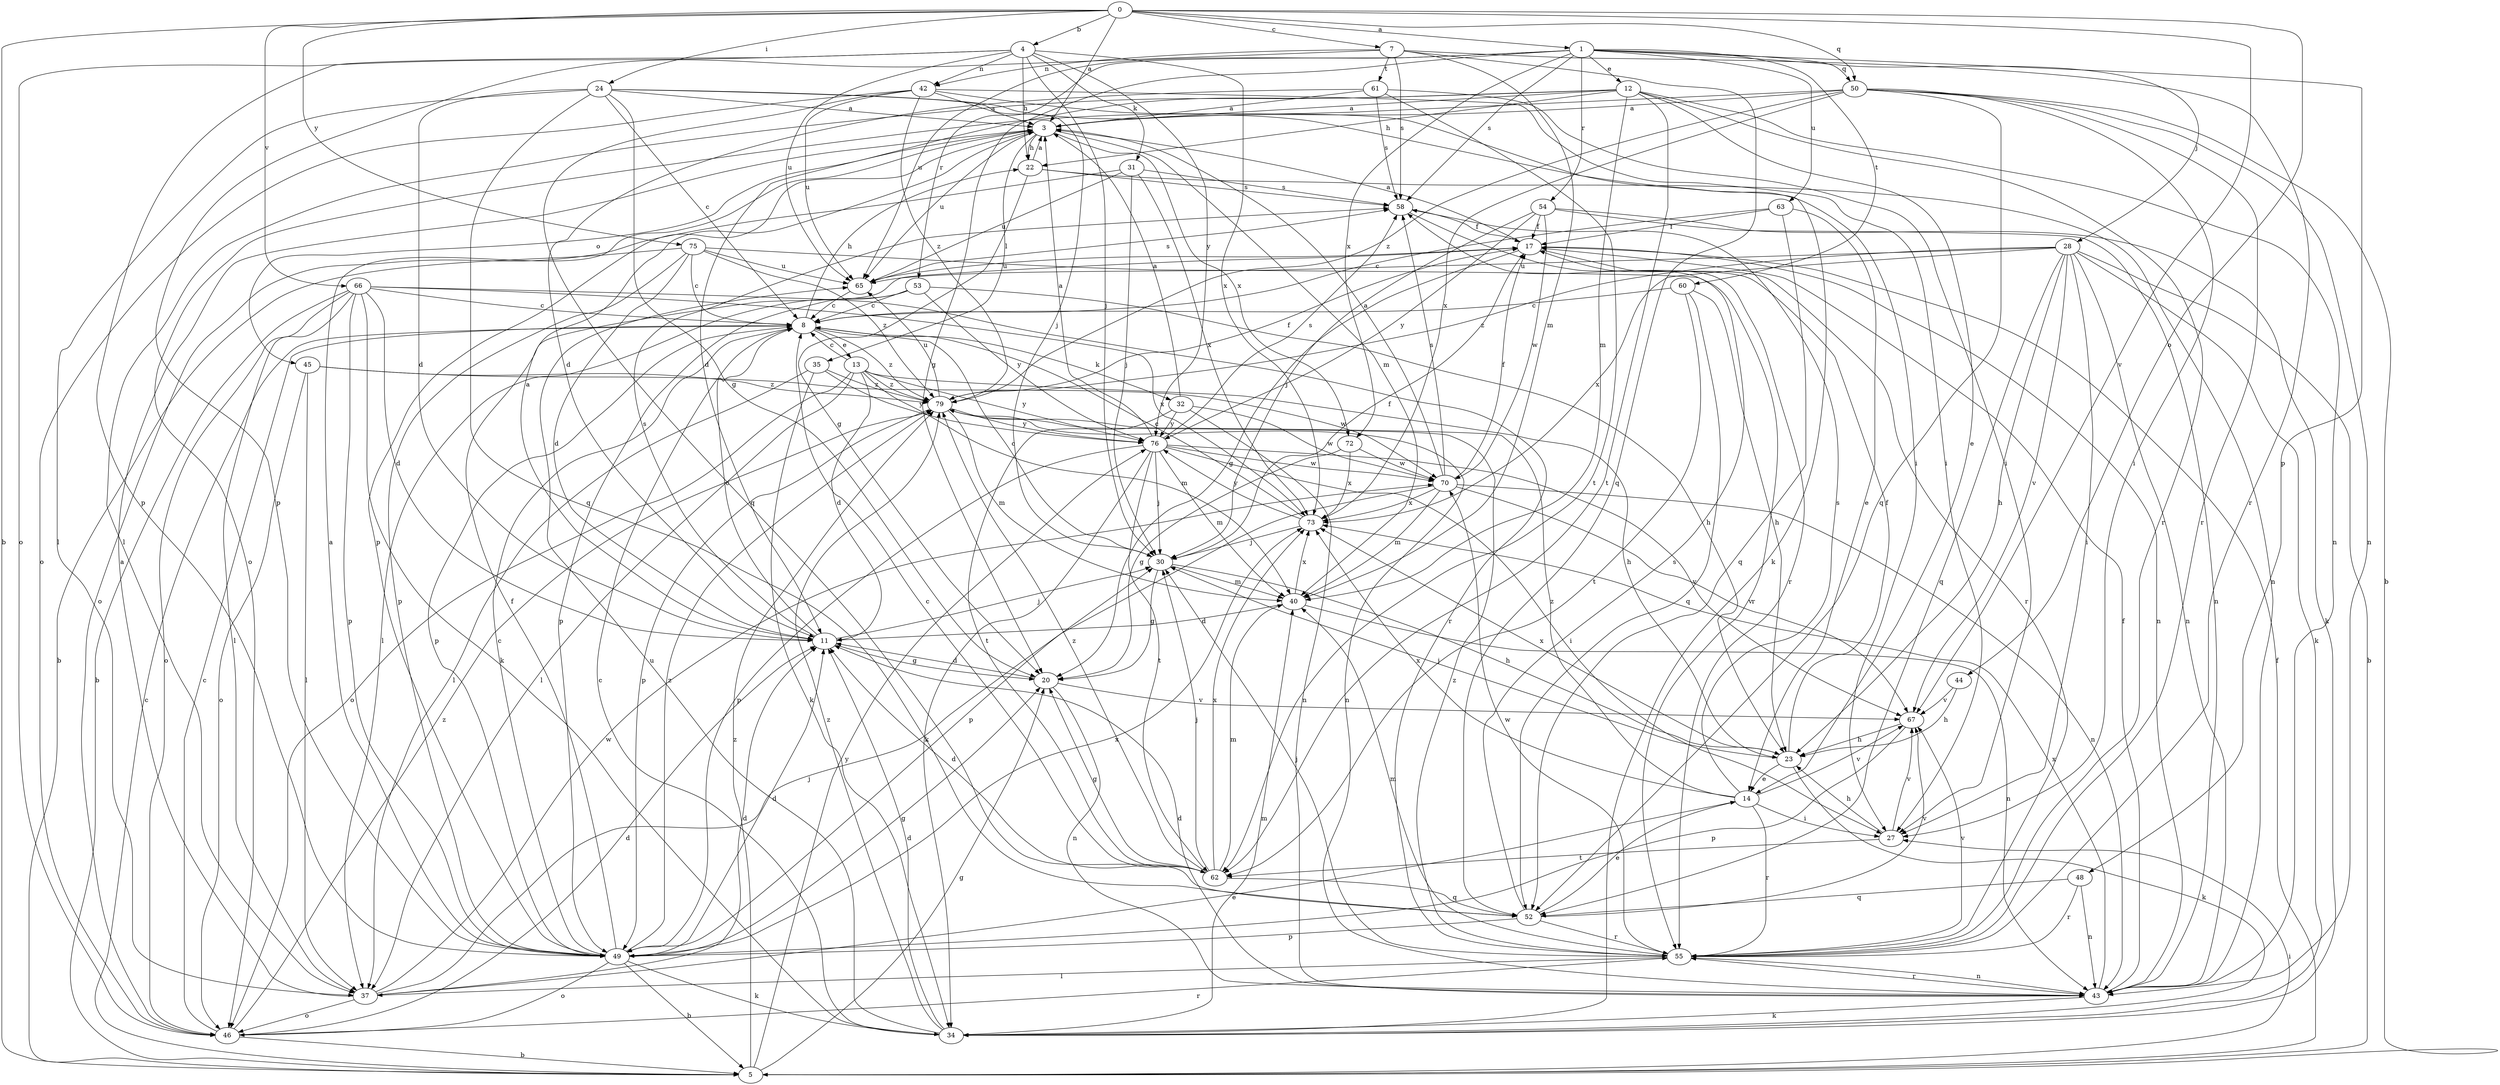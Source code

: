 strict digraph  {
0;
1;
3;
4;
5;
7;
8;
11;
12;
13;
14;
17;
20;
22;
23;
24;
27;
28;
30;
31;
32;
34;
35;
37;
40;
42;
43;
44;
45;
46;
48;
49;
50;
52;
53;
54;
55;
58;
60;
61;
62;
63;
65;
66;
67;
70;
72;
73;
75;
76;
79;
0 -> 1  [label=a];
0 -> 3  [label=a];
0 -> 4  [label=b];
0 -> 5  [label=b];
0 -> 7  [label=c];
0 -> 24  [label=i];
0 -> 44  [label=o];
0 -> 50  [label=q];
0 -> 66  [label=v];
0 -> 67  [label=v];
0 -> 75  [label=y];
1 -> 12  [label=e];
1 -> 20  [label=g];
1 -> 28  [label=j];
1 -> 48  [label=p];
1 -> 50  [label=q];
1 -> 53  [label=r];
1 -> 54  [label=r];
1 -> 58  [label=s];
1 -> 60  [label=t];
1 -> 63  [label=u];
1 -> 65  [label=u];
1 -> 72  [label=x];
3 -> 22  [label=h];
3 -> 35  [label=l];
3 -> 40  [label=m];
3 -> 45  [label=o];
3 -> 49  [label=p];
3 -> 65  [label=u];
3 -> 72  [label=x];
4 -> 22  [label=h];
4 -> 30  [label=j];
4 -> 31  [label=k];
4 -> 42  [label=n];
4 -> 46  [label=o];
4 -> 49  [label=p];
4 -> 65  [label=u];
4 -> 73  [label=x];
4 -> 76  [label=y];
5 -> 8  [label=c];
5 -> 17  [label=f];
5 -> 20  [label=g];
5 -> 27  [label=i];
5 -> 76  [label=y];
5 -> 79  [label=z];
7 -> 40  [label=m];
7 -> 42  [label=n];
7 -> 49  [label=p];
7 -> 52  [label=q];
7 -> 55  [label=r];
7 -> 58  [label=s];
7 -> 61  [label=t];
8 -> 13  [label=e];
8 -> 22  [label=h];
8 -> 32  [label=k];
8 -> 49  [label=p];
8 -> 79  [label=z];
11 -> 3  [label=a];
11 -> 8  [label=c];
11 -> 20  [label=g];
11 -> 30  [label=j];
11 -> 58  [label=s];
12 -> 3  [label=a];
12 -> 11  [label=d];
12 -> 14  [label=e];
12 -> 22  [label=h];
12 -> 37  [label=l];
12 -> 40  [label=m];
12 -> 43  [label=n];
12 -> 55  [label=r];
12 -> 62  [label=t];
13 -> 8  [label=c];
13 -> 11  [label=d];
13 -> 23  [label=h];
13 -> 37  [label=l];
13 -> 40  [label=m];
13 -> 46  [label=o];
13 -> 76  [label=y];
13 -> 79  [label=z];
14 -> 27  [label=i];
14 -> 55  [label=r];
14 -> 58  [label=s];
14 -> 67  [label=v];
14 -> 73  [label=x];
14 -> 79  [label=z];
17 -> 3  [label=a];
17 -> 20  [label=g];
17 -> 43  [label=n];
17 -> 55  [label=r];
17 -> 65  [label=u];
20 -> 11  [label=d];
20 -> 43  [label=n];
20 -> 67  [label=v];
22 -> 3  [label=a];
22 -> 20  [label=g];
22 -> 43  [label=n];
22 -> 58  [label=s];
23 -> 14  [label=e];
23 -> 17  [label=f];
23 -> 30  [label=j];
23 -> 34  [label=k];
23 -> 73  [label=x];
24 -> 3  [label=a];
24 -> 8  [label=c];
24 -> 11  [label=d];
24 -> 20  [label=g];
24 -> 27  [label=i];
24 -> 30  [label=j];
24 -> 37  [label=l];
24 -> 52  [label=q];
27 -> 23  [label=h];
27 -> 62  [label=t];
27 -> 67  [label=v];
28 -> 5  [label=b];
28 -> 23  [label=h];
28 -> 27  [label=i];
28 -> 34  [label=k];
28 -> 43  [label=n];
28 -> 52  [label=q];
28 -> 65  [label=u];
28 -> 67  [label=v];
28 -> 73  [label=x];
28 -> 79  [label=z];
30 -> 8  [label=c];
30 -> 17  [label=f];
30 -> 20  [label=g];
30 -> 23  [label=h];
30 -> 40  [label=m];
31 -> 30  [label=j];
31 -> 46  [label=o];
31 -> 58  [label=s];
31 -> 65  [label=u];
31 -> 73  [label=x];
32 -> 3  [label=a];
32 -> 43  [label=n];
32 -> 62  [label=t];
32 -> 70  [label=w];
32 -> 76  [label=y];
34 -> 8  [label=c];
34 -> 11  [label=d];
34 -> 40  [label=m];
34 -> 65  [label=u];
34 -> 79  [label=z];
35 -> 34  [label=k];
35 -> 37  [label=l];
35 -> 76  [label=y];
35 -> 79  [label=z];
37 -> 3  [label=a];
37 -> 11  [label=d];
37 -> 14  [label=e];
37 -> 30  [label=j];
37 -> 46  [label=o];
37 -> 70  [label=w];
40 -> 11  [label=d];
40 -> 43  [label=n];
40 -> 73  [label=x];
42 -> 3  [label=a];
42 -> 27  [label=i];
42 -> 34  [label=k];
42 -> 46  [label=o];
42 -> 52  [label=q];
42 -> 65  [label=u];
42 -> 79  [label=z];
43 -> 11  [label=d];
43 -> 17  [label=f];
43 -> 34  [label=k];
43 -> 55  [label=r];
43 -> 73  [label=x];
44 -> 23  [label=h];
44 -> 67  [label=v];
45 -> 37  [label=l];
45 -> 46  [label=o];
45 -> 70  [label=w];
45 -> 79  [label=z];
46 -> 5  [label=b];
46 -> 8  [label=c];
46 -> 11  [label=d];
46 -> 55  [label=r];
46 -> 79  [label=z];
48 -> 43  [label=n];
48 -> 52  [label=q];
48 -> 55  [label=r];
49 -> 3  [label=a];
49 -> 5  [label=b];
49 -> 8  [label=c];
49 -> 11  [label=d];
49 -> 17  [label=f];
49 -> 20  [label=g];
49 -> 34  [label=k];
49 -> 46  [label=o];
49 -> 73  [label=x];
49 -> 79  [label=z];
50 -> 3  [label=a];
50 -> 5  [label=b];
50 -> 27  [label=i];
50 -> 43  [label=n];
50 -> 46  [label=o];
50 -> 52  [label=q];
50 -> 55  [label=r];
50 -> 73  [label=x];
50 -> 79  [label=z];
52 -> 14  [label=e];
52 -> 49  [label=p];
52 -> 55  [label=r];
52 -> 58  [label=s];
52 -> 67  [label=v];
53 -> 8  [label=c];
53 -> 23  [label=h];
53 -> 37  [label=l];
53 -> 49  [label=p];
53 -> 76  [label=y];
54 -> 17  [label=f];
54 -> 30  [label=j];
54 -> 34  [label=k];
54 -> 43  [label=n];
54 -> 70  [label=w];
54 -> 76  [label=y];
55 -> 30  [label=j];
55 -> 37  [label=l];
55 -> 40  [label=m];
55 -> 43  [label=n];
55 -> 67  [label=v];
55 -> 70  [label=w];
55 -> 79  [label=z];
58 -> 17  [label=f];
58 -> 55  [label=r];
60 -> 8  [label=c];
60 -> 23  [label=h];
60 -> 52  [label=q];
60 -> 62  [label=t];
61 -> 3  [label=a];
61 -> 11  [label=d];
61 -> 27  [label=i];
61 -> 58  [label=s];
61 -> 62  [label=t];
62 -> 8  [label=c];
62 -> 11  [label=d];
62 -> 20  [label=g];
62 -> 30  [label=j];
62 -> 40  [label=m];
62 -> 52  [label=q];
62 -> 73  [label=x];
62 -> 79  [label=z];
63 -> 8  [label=c];
63 -> 14  [label=e];
63 -> 17  [label=f];
63 -> 52  [label=q];
65 -> 8  [label=c];
65 -> 58  [label=s];
66 -> 5  [label=b];
66 -> 8  [label=c];
66 -> 11  [label=d];
66 -> 34  [label=k];
66 -> 37  [label=l];
66 -> 46  [label=o];
66 -> 49  [label=p];
66 -> 55  [label=r];
66 -> 73  [label=x];
67 -> 23  [label=h];
67 -> 49  [label=p];
70 -> 3  [label=a];
70 -> 17  [label=f];
70 -> 40  [label=m];
70 -> 43  [label=n];
70 -> 49  [label=p];
70 -> 58  [label=s];
70 -> 67  [label=v];
70 -> 73  [label=x];
72 -> 20  [label=g];
72 -> 70  [label=w];
72 -> 73  [label=x];
73 -> 8  [label=c];
73 -> 30  [label=j];
73 -> 76  [label=y];
75 -> 5  [label=b];
75 -> 8  [label=c];
75 -> 11  [label=d];
75 -> 49  [label=p];
75 -> 55  [label=r];
75 -> 65  [label=u];
75 -> 79  [label=z];
76 -> 3  [label=a];
76 -> 27  [label=i];
76 -> 30  [label=j];
76 -> 34  [label=k];
76 -> 40  [label=m];
76 -> 49  [label=p];
76 -> 58  [label=s];
76 -> 62  [label=t];
76 -> 67  [label=v];
76 -> 70  [label=w];
79 -> 17  [label=f];
79 -> 40  [label=m];
79 -> 43  [label=n];
79 -> 49  [label=p];
79 -> 65  [label=u];
79 -> 76  [label=y];
}
